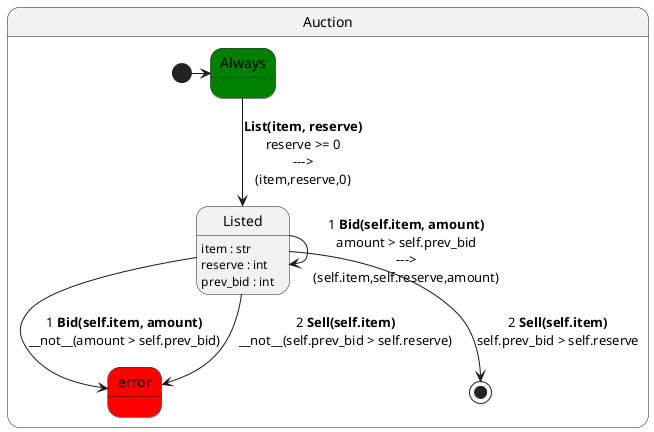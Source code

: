 @startuml
state Auction{
  [*] -> Always
  state Always #green
  state Listed : item : str\nreserve : int\nprev_bid : int
  Always --> Listed : **List(item, reserve)**\nreserve >= 0\n--->\n(item,reserve,0)
  Listed --> Listed : 1 **Bid(self.item, amount)**\namount > self.prev_bid\n--->\n(self.item,self.reserve,amount)
  state error #red
  Listed --> error : 1 **Bid(self.item, amount)**\n__not__(amount > self.prev_bid)
  Listed --> [*] : 2 **Sell(self.item)**\nself.prev_bid > self.reserve
  state error #red
  Listed --> error : 2 **Sell(self.item)**\n__not__(self.prev_bid > self.reserve)
}
@enduml